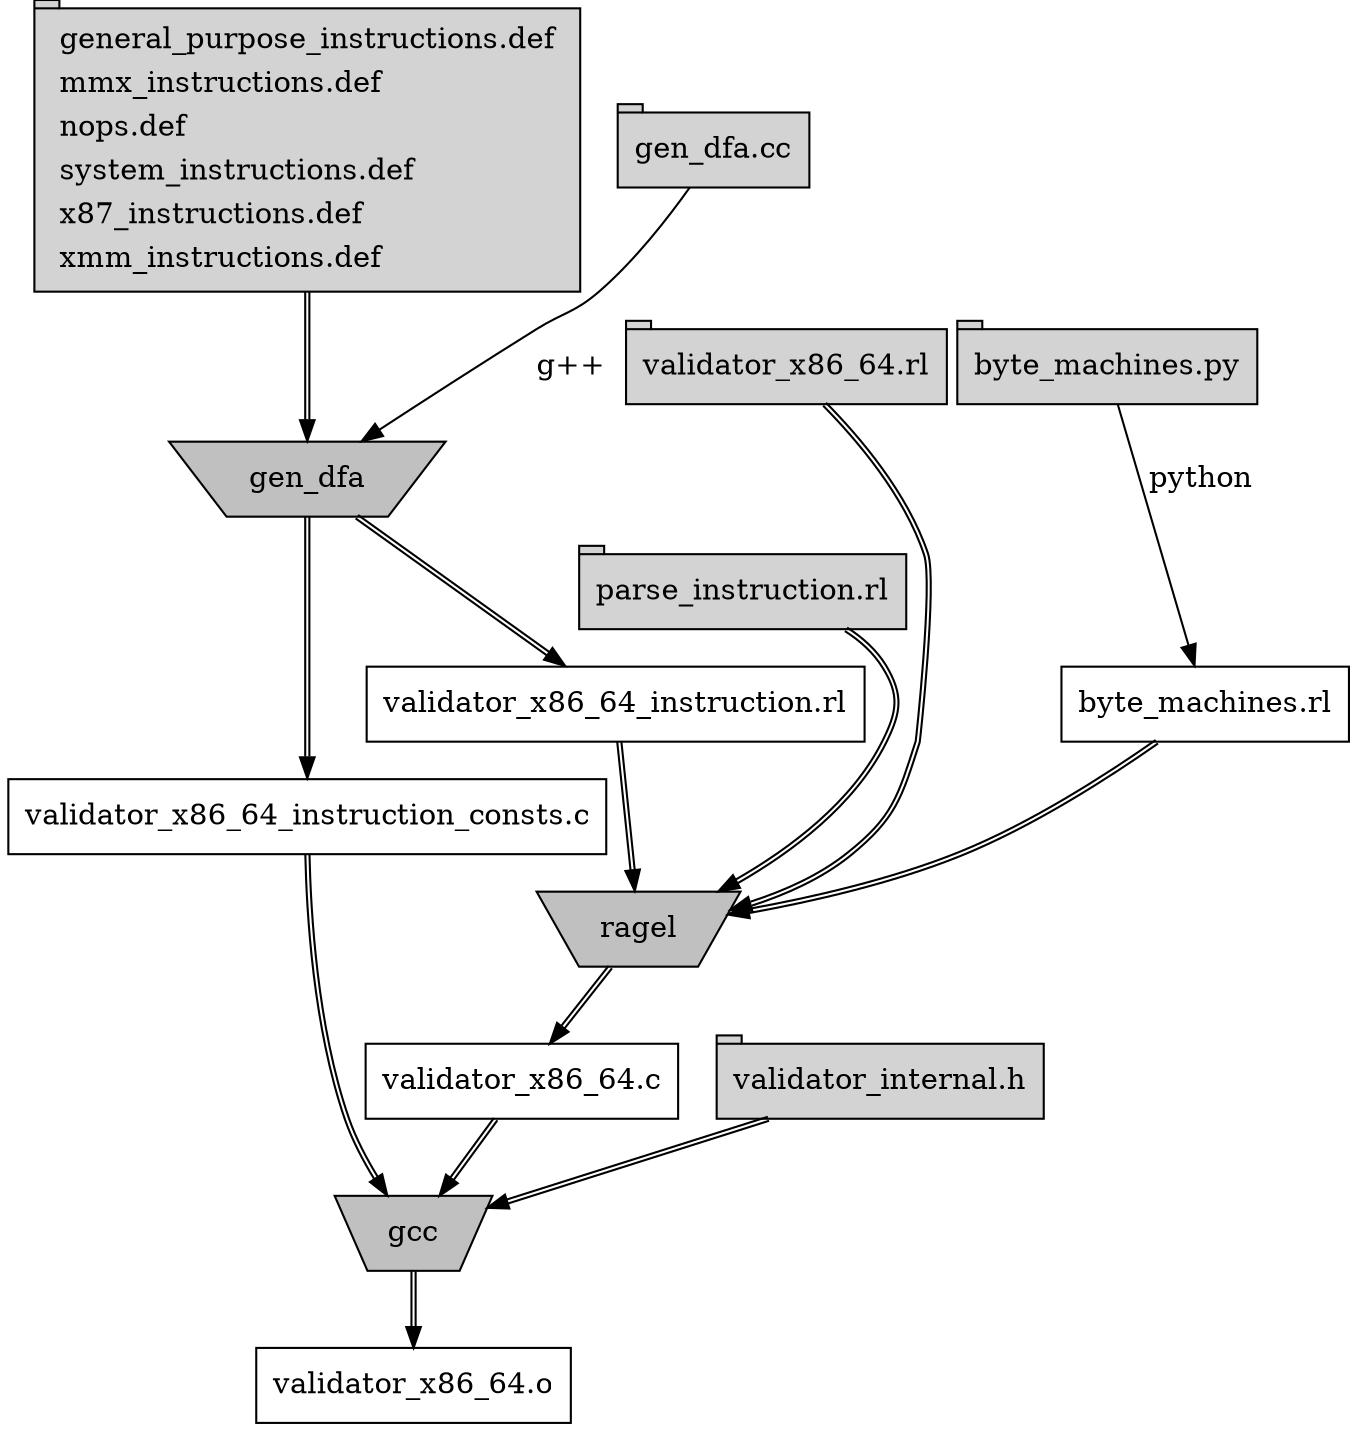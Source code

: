 digraph files64 {
	node [shape=tab];
	def_files [label=<
	  <table border="0">
	    <tr><td align="left">general_purpose_instructions.def</td></tr>
	    <tr><td align="left">mmx_instructions.def</td></tr>
	    <tr><td align="left">nops.def</td></tr>
	    <tr><td align="left">system_instructions.def</td></tr>
	    <tr><td align="left">x87_instructions.def</td></tr>
	    <tr><td align="left">xmm_instructions.def</td></tr></table>
	> style="filled" fillcolor="lightgray"];
	gen_dfa_cc [label="gen_dfa.cc" style="filled" fillcolor="lightgray"];
	byte_machines_py [label="byte_machines.py" style="filled" fillcolor="lightgray"];
	parse_instruction_rl [label="parse_instruction.rl" style="filled" fillcolor="lightgray"];
	validator_x86_64_rl [label="validator_x86_64.rl" style="filled" fillcolor="lightgray"];
	validator_internal_h [label="validator_internal.h" style="filled" fillcolor="lightgray"];
	node [shape="invtrapezium"];
	gen_dfa [label="gen_dfa" style="filled" fillcolor="gray"];
	ragel [label="ragel" style="filled" fillcolor="gray"];
	gcc [label="gcc" style="filled" fillcolor="gray"];
	node [shape=rect];
	validator_x86_64_c [label="validator_x86_64.c"];
	validator_x86_64_instruction_rl [label="validator_x86_64_instruction.rl"];
	validator_x86_64_instruction_consts_c [label="validator_x86_64_instruction_consts.c"];
	byte_machines_rl [label="byte_machines.rl"];
	validator_x86_64_o [label="validator_x86_64.o"];
	def_files -> gen_dfa [color="black:black"];
	gen_dfa_cc -> gen_dfa [label="g++" weight="0"];
	gen_dfa -> validator_x86_64_instruction_rl [color="black:black"];
	gen_dfa -> validator_x86_64_instruction_consts_c [color="black:black" weight="2"];
	byte_machines_py -> byte_machines_rl [label="python" weight="0"];
	byte_machines_rl -> ragel [color="black:black"];
	parse_instruction_rl -> ragel [color="black:black" weight="0"];
	validator_x86_64_rl -> ragel [color="black:black" weight="0"];
	validator_x86_64_instruction_rl -> ragel [color="black:black"];
	ragel -> validator_x86_64_c [color="black:black"];
	validator_x86_64_instruction_consts_c -> gcc [color="black:black" weight="2"];
	validator_x86_64_c -> gcc [color="black:black"];
	validator_internal_h -> gcc [color="black:black"];
	gcc -> validator_x86_64_o [color="black:black"];
}
